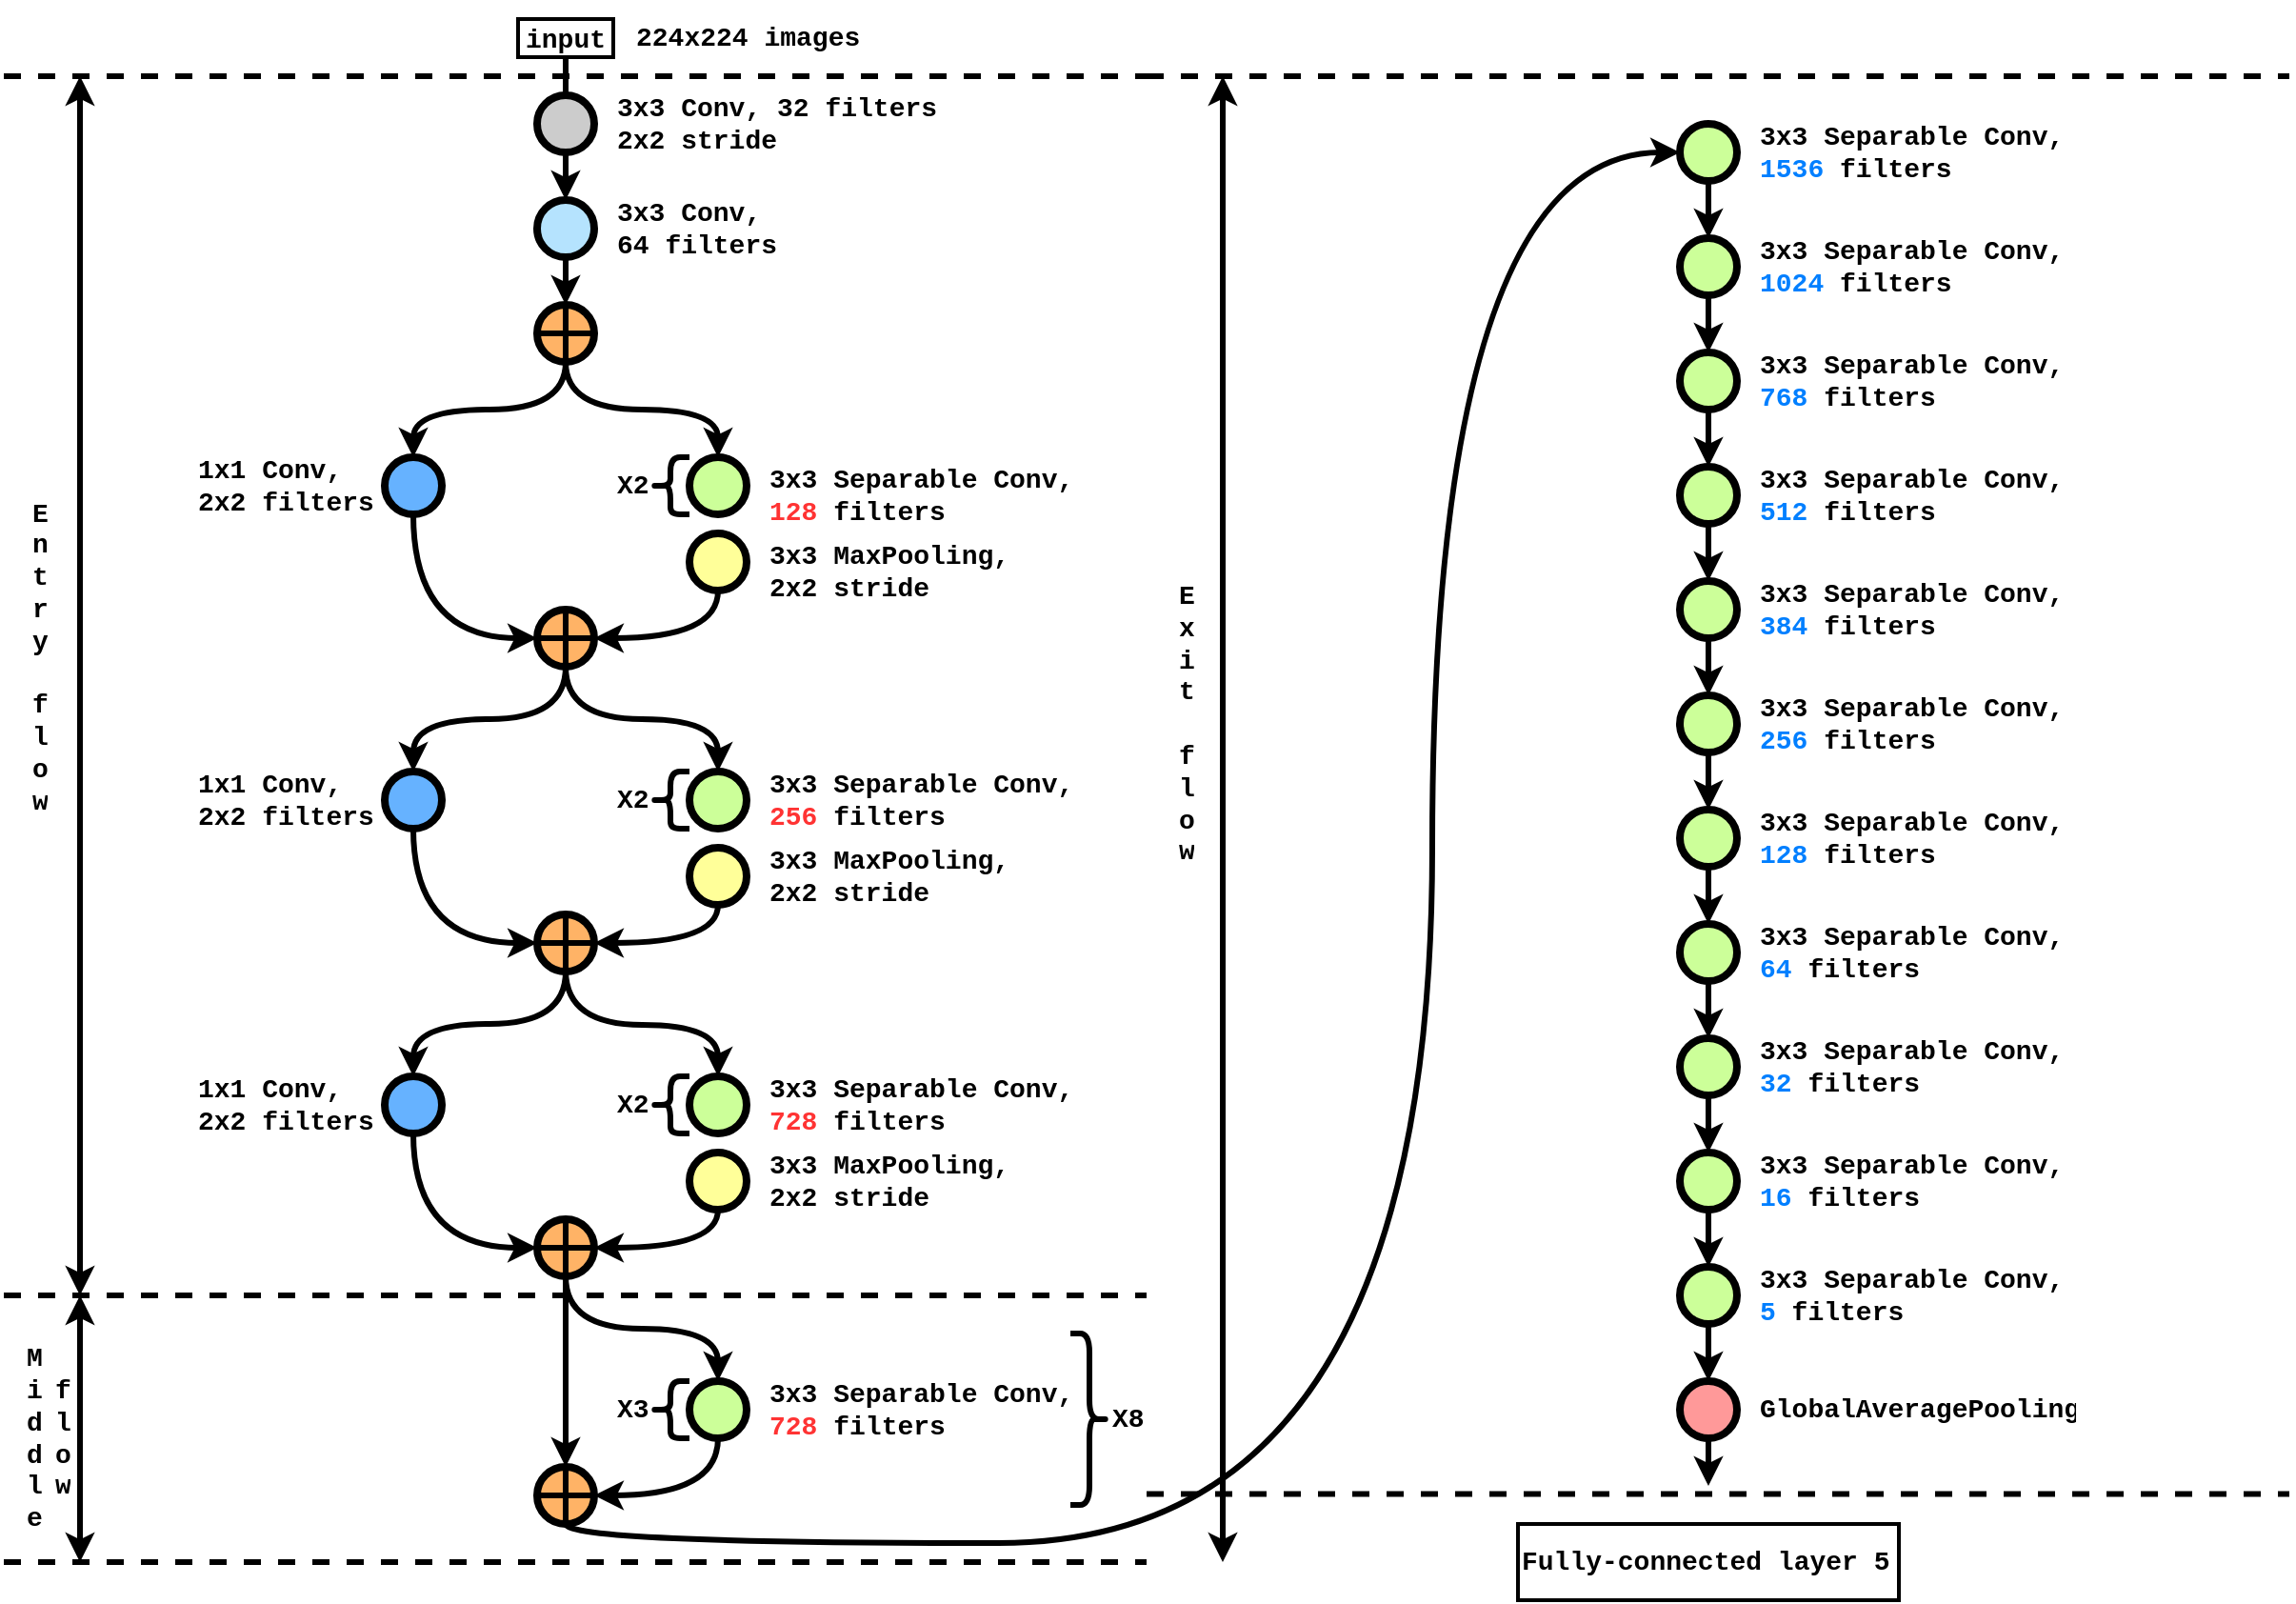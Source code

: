 <mxfile version="18.0.6" type="device"><diagram id="yPxyJZ8AM_hMuL3Unpa9" name="simple gitflow"><mxGraphModel dx="2891" dy="1764" grid="1" gridSize="10" guides="1" tooltips="1" connect="1" arrows="1" fold="1" page="1" pageScale="1" pageWidth="1100" pageHeight="850" math="0" shadow="0"><root><mxCell id="0"/><mxCell id="1" parent="0"/><mxCell id="9hBKPDzoitwpIBdzFDQ7-25" value="" style="verticalLabelPosition=bottom;verticalAlign=top;html=1;strokeWidth=4;shape=mxgraph.flowchart.on-page_reference;fillColor=#CCCCCC;" parent="1" vertex="1"><mxGeometry x="240" y="210" width="30" height="30" as="geometry"/></mxCell><mxCell id="9hBKPDzoitwpIBdzFDQ7-28" value="input" style="text;html=1;strokeColor=default;fillColor=none;align=center;verticalAlign=middle;whiteSpace=wrap;overflow=hidden;fontSize=14;fontStyle=1;fontFamily=Courier New;strokeWidth=2;" parent="1" vertex="1"><mxGeometry x="230" y="170" width="50" height="20" as="geometry"/></mxCell><mxCell id="9hBKPDzoitwpIBdzFDQ7-32" value="" style="verticalLabelPosition=bottom;verticalAlign=top;html=1;strokeWidth=4;shape=mxgraph.flowchart.on-page_reference;plain-purple;gradientColor=none;strokeColor=#000000;fillColor=#66B2FF;" parent="1" vertex="1"><mxGeometry x="160" y="400" width="30" height="30" as="geometry"/></mxCell><mxCell id="9hBKPDzoitwpIBdzFDQ7-35" value="3x3 Conv, 32 filters&lt;br&gt;2x2 stride" style="text;html=1;strokeColor=none;fillColor=none;align=left;verticalAlign=middle;whiteSpace=wrap;overflow=hidden;fontSize=14;fontStyle=1;fontFamily=Courier New;" parent="1" vertex="1"><mxGeometry x="280" y="205" width="180" height="40" as="geometry"/></mxCell><mxCell id="xfxD3K7yj9YP50U6FHxg-3" value="" style="edgeStyle=orthogonalEdgeStyle;curved=1;rounded=0;orthogonalLoop=1;jettySize=auto;html=1;endArrow=none;endFill=0;strokeWidth=3;fontFamily=Courier New;fontSize=16;exitX=0.5;exitY=1;exitDx=0;exitDy=0;entryX=0.5;entryY=0;entryDx=0;entryDy=0;entryPerimeter=0;" parent="1" source="9hBKPDzoitwpIBdzFDQ7-28" target="9hBKPDzoitwpIBdzFDQ7-25" edge="1"><mxGeometry relative="1" as="geometry"><mxPoint x="604.5" y="190" as="sourcePoint"/><mxPoint x="690" y="190" as="targetPoint"/></mxGeometry></mxCell><mxCell id="xfxD3K7yj9YP50U6FHxg-4" value="" style="verticalLabelPosition=bottom;verticalAlign=top;html=1;strokeWidth=4;shape=mxgraph.flowchart.on-page_reference;plain-blue;gradientColor=none;fillColor=#B5E3Fe;strokeColor=#000000;" parent="1" vertex="1"><mxGeometry x="240" y="265" width="30" height="30" as="geometry"/></mxCell><mxCell id="xfxD3K7yj9YP50U6FHxg-5" style="edgeStyle=orthogonalEdgeStyle;curved=1;rounded=0;html=1;exitX=0.5;exitY=0;exitPerimeter=0;endArrow=none;endFill=0;jettySize=auto;orthogonalLoop=1;strokeWidth=3;fontSize=15;startArrow=classic;startFill=1;exitDx=0;exitDy=0;entryX=0.5;entryY=1;entryDx=0;entryDy=0;entryPerimeter=0;" parent="1" source="xfxD3K7yj9YP50U6FHxg-4" target="9hBKPDzoitwpIBdzFDQ7-25" edge="1"><mxGeometry relative="1" as="geometry"><mxPoint x="502.5" y="270" as="sourcePoint"/><mxPoint x="387.5" y="270" as="targetPoint"/></mxGeometry></mxCell><mxCell id="xfxD3K7yj9YP50U6FHxg-7" style="edgeStyle=orthogonalEdgeStyle;curved=1;rounded=0;html=1;endArrow=none;endFill=0;jettySize=auto;orthogonalLoop=1;strokeWidth=3;fontSize=15;startArrow=classic;startFill=1;exitX=0.5;exitY=0;exitDx=0;exitDy=0;exitPerimeter=0;entryX=0.5;entryY=1;entryDx=0;entryDy=0;entryPerimeter=0;" parent="1" source="9hBKPDzoitwpIBdzFDQ7-32" target="xfxD3K7yj9YP50U6FHxg-8" edge="1"><mxGeometry relative="1" as="geometry"><mxPoint x="260" y="370" as="sourcePoint"/><mxPoint x="240" y="400" as="targetPoint"/></mxGeometry></mxCell><mxCell id="xfxD3K7yj9YP50U6FHxg-8" value="" style="verticalLabelPosition=bottom;verticalAlign=top;html=1;strokeWidth=4;shape=mxgraph.flowchart.on-page_reference;fillColor=#FFB366;gradientColor=none;" parent="1" vertex="1"><mxGeometry x="240" y="320" width="30" height="30" as="geometry"/></mxCell><mxCell id="xfxD3K7yj9YP50U6FHxg-9" value="" style="endArrow=none;html=1;rounded=0;strokeWidth=3;exitX=0;exitY=0.5;exitDx=0;exitDy=0;exitPerimeter=0;entryX=1;entryY=0.5;entryDx=0;entryDy=0;entryPerimeter=0;" parent="1" source="xfxD3K7yj9YP50U6FHxg-8" target="xfxD3K7yj9YP50U6FHxg-8" edge="1"><mxGeometry width="50" height="50" relative="1" as="geometry"><mxPoint x="340" y="360" as="sourcePoint"/><mxPoint x="390" y="310" as="targetPoint"/></mxGeometry></mxCell><mxCell id="xfxD3K7yj9YP50U6FHxg-10" value="" style="endArrow=none;html=1;rounded=0;strokeWidth=3;exitX=0.5;exitY=1;exitDx=0;exitDy=0;exitPerimeter=0;entryX=0.5;entryY=0;entryDx=0;entryDy=0;entryPerimeter=0;" parent="1" source="xfxD3K7yj9YP50U6FHxg-8" target="xfxD3K7yj9YP50U6FHxg-8" edge="1"><mxGeometry width="50" height="50" relative="1" as="geometry"><mxPoint x="250" y="345" as="sourcePoint"/><mxPoint x="280" y="345" as="targetPoint"/></mxGeometry></mxCell><mxCell id="xfxD3K7yj9YP50U6FHxg-11" style="edgeStyle=orthogonalEdgeStyle;curved=1;rounded=0;html=1;exitX=0.5;exitY=0;exitPerimeter=0;endArrow=none;endFill=0;jettySize=auto;orthogonalLoop=1;strokeWidth=3;fontSize=15;startArrow=classic;startFill=1;exitDx=0;exitDy=0;entryX=0.5;entryY=1;entryDx=0;entryDy=0;entryPerimeter=0;" parent="1" source="xfxD3K7yj9YP50U6FHxg-8" target="xfxD3K7yj9YP50U6FHxg-4" edge="1"><mxGeometry relative="1" as="geometry"><mxPoint x="265" y="275" as="sourcePoint"/><mxPoint x="255" y="295" as="targetPoint"/></mxGeometry></mxCell><mxCell id="xfxD3K7yj9YP50U6FHxg-12" value="3x3 Conv, &lt;br&gt;64 filters" style="text;html=1;strokeColor=none;fillColor=none;align=left;verticalAlign=middle;whiteSpace=wrap;overflow=hidden;fontSize=14;fontStyle=1;fontFamily=Courier New;" parent="1" vertex="1"><mxGeometry x="280" y="260" width="90" height="40" as="geometry"/></mxCell><mxCell id="xfxD3K7yj9YP50U6FHxg-13" value="1x1 Conv, &lt;br&gt;2x2 filters" style="text;html=1;strokeColor=none;fillColor=none;align=left;verticalAlign=middle;whiteSpace=wrap;overflow=hidden;fontSize=14;fontStyle=1;fontFamily=Courier New;" parent="1" vertex="1"><mxGeometry x="60" y="395" width="100" height="40" as="geometry"/></mxCell><mxCell id="xfxD3K7yj9YP50U6FHxg-14" value="" style="verticalLabelPosition=bottom;verticalAlign=top;html=1;strokeWidth=4;shape=mxgraph.flowchart.on-page_reference;plain-purple;gradientColor=none;strokeColor=#000000;fillColor=#CCFF99;" parent="1" vertex="1"><mxGeometry x="320" y="400" width="30" height="30" as="geometry"/></mxCell><mxCell id="xfxD3K7yj9YP50U6FHxg-15" style="edgeStyle=orthogonalEdgeStyle;curved=1;rounded=0;html=1;endArrow=none;endFill=0;jettySize=auto;orthogonalLoop=1;strokeWidth=3;fontSize=15;startArrow=classic;startFill=1;exitX=0.5;exitY=0;exitDx=0;exitDy=0;exitPerimeter=0;entryX=0.5;entryY=1;entryDx=0;entryDy=0;entryPerimeter=0;" parent="1" source="xfxD3K7yj9YP50U6FHxg-14" target="xfxD3K7yj9YP50U6FHxg-8" edge="1"><mxGeometry relative="1" as="geometry"><mxPoint x="185" y="410" as="sourcePoint"/><mxPoint x="265" y="360" as="targetPoint"/></mxGeometry></mxCell><mxCell id="xfxD3K7yj9YP50U6FHxg-16" value="" style="verticalLabelPosition=bottom;verticalAlign=top;html=1;strokeWidth=4;shape=mxgraph.flowchart.on-page_reference;plain-purple;gradientColor=none;strokeColor=#000000;fillColor=#FFFF99;" parent="1" vertex="1"><mxGeometry x="320" y="440" width="30" height="30" as="geometry"/></mxCell><mxCell id="xfxD3K7yj9YP50U6FHxg-20" value="3x3 Separable Conv, &lt;br&gt;&lt;font color=&quot;#ff3333&quot;&gt;128&lt;/font&gt; filters" style="text;html=1;strokeColor=none;fillColor=none;align=left;verticalAlign=middle;whiteSpace=wrap;overflow=hidden;fontSize=14;fontStyle=1;fontFamily=Courier New;" parent="1" vertex="1"><mxGeometry x="360" y="400" width="167.5" height="40" as="geometry"/></mxCell><mxCell id="xfxD3K7yj9YP50U6FHxg-21" value="" style="shape=curlyBracket;whiteSpace=wrap;html=1;rounded=1;strokeColor=default;strokeWidth=3;fillColor=#FFB366;gradientColor=none;" parent="1" vertex="1"><mxGeometry x="300" y="400" width="20" height="30" as="geometry"/></mxCell><mxCell id="xfxD3K7yj9YP50U6FHxg-22" value="X2" style="text;html=1;strokeColor=none;fillColor=none;align=left;verticalAlign=middle;whiteSpace=wrap;overflow=hidden;fontSize=14;fontStyle=1;fontFamily=Courier New;" parent="1" vertex="1"><mxGeometry x="280" y="395" width="20" height="40" as="geometry"/></mxCell><mxCell id="xfxD3K7yj9YP50U6FHxg-23" value="3x3 MaxPooling, &lt;br&gt;2x2 stride" style="text;html=1;strokeColor=none;fillColor=none;align=left;verticalAlign=middle;whiteSpace=wrap;overflow=hidden;fontSize=14;fontStyle=1;fontFamily=Courier New;" parent="1" vertex="1"><mxGeometry x="360" y="440" width="130" height="40" as="geometry"/></mxCell><mxCell id="xfxD3K7yj9YP50U6FHxg-24" value="" style="verticalLabelPosition=bottom;verticalAlign=top;html=1;strokeWidth=4;shape=mxgraph.flowchart.on-page_reference;fillColor=#FFB366;gradientColor=none;" parent="1" vertex="1"><mxGeometry x="240" y="480" width="30" height="30" as="geometry"/></mxCell><mxCell id="xfxD3K7yj9YP50U6FHxg-25" style="edgeStyle=orthogonalEdgeStyle;curved=1;rounded=0;html=1;endArrow=none;endFill=0;jettySize=auto;orthogonalLoop=1;strokeWidth=3;fontSize=15;startArrow=classic;startFill=1;exitX=1;exitY=0.5;exitDx=0;exitDy=0;exitPerimeter=0;entryX=0.5;entryY=1;entryDx=0;entryDy=0;entryPerimeter=0;" parent="1" source="xfxD3K7yj9YP50U6FHxg-24" target="xfxD3K7yj9YP50U6FHxg-16" edge="1"><mxGeometry relative="1" as="geometry"><mxPoint x="345" y="410" as="sourcePoint"/><mxPoint x="265" y="360" as="targetPoint"/></mxGeometry></mxCell><mxCell id="xfxD3K7yj9YP50U6FHxg-26" style="edgeStyle=orthogonalEdgeStyle;curved=1;rounded=0;html=1;endArrow=none;endFill=0;jettySize=auto;orthogonalLoop=1;strokeWidth=3;fontSize=15;startArrow=classic;startFill=1;exitX=0;exitY=0.5;exitDx=0;exitDy=0;exitPerimeter=0;entryX=0.5;entryY=1;entryDx=0;entryDy=0;entryPerimeter=0;" parent="1" source="xfxD3K7yj9YP50U6FHxg-24" target="9hBKPDzoitwpIBdzFDQ7-32" edge="1"><mxGeometry relative="1" as="geometry"><mxPoint x="280" y="535" as="sourcePoint"/><mxPoint x="345" y="480" as="targetPoint"/></mxGeometry></mxCell><mxCell id="xfxD3K7yj9YP50U6FHxg-27" value="" style="endArrow=none;html=1;rounded=0;strokeWidth=3;exitX=0.5;exitY=1;exitDx=0;exitDy=0;exitPerimeter=0;entryX=0.5;entryY=0;entryDx=0;entryDy=0;entryPerimeter=0;" parent="1" source="xfxD3K7yj9YP50U6FHxg-24" target="xfxD3K7yj9YP50U6FHxg-24" edge="1"><mxGeometry width="50" height="50" relative="1" as="geometry"><mxPoint x="265" y="330" as="sourcePoint"/><mxPoint x="265" y="300" as="targetPoint"/></mxGeometry></mxCell><mxCell id="xfxD3K7yj9YP50U6FHxg-28" value="" style="endArrow=none;html=1;rounded=0;strokeWidth=3;exitX=1;exitY=0.5;exitDx=0;exitDy=0;exitPerimeter=0;entryX=0;entryY=0.5;entryDx=0;entryDy=0;entryPerimeter=0;" parent="1" source="xfxD3K7yj9YP50U6FHxg-24" target="xfxD3K7yj9YP50U6FHxg-24" edge="1"><mxGeometry width="50" height="50" relative="1" as="geometry"><mxPoint x="265" y="520" as="sourcePoint"/><mxPoint x="265" y="490" as="targetPoint"/></mxGeometry></mxCell><mxCell id="xfxD3K7yj9YP50U6FHxg-29" value="" style="verticalLabelPosition=bottom;verticalAlign=top;html=1;strokeWidth=4;shape=mxgraph.flowchart.on-page_reference;plain-purple;gradientColor=none;strokeColor=#000000;fillColor=#CCFF99;" parent="1" vertex="1"><mxGeometry x="320" y="565" width="30" height="30" as="geometry"/></mxCell><mxCell id="xfxD3K7yj9YP50U6FHxg-30" value="" style="verticalLabelPosition=bottom;verticalAlign=top;html=1;strokeWidth=4;shape=mxgraph.flowchart.on-page_reference;plain-purple;gradientColor=none;strokeColor=#000000;fillColor=#FFFF99;" parent="1" vertex="1"><mxGeometry x="320" y="605" width="30" height="30" as="geometry"/></mxCell><mxCell id="xfxD3K7yj9YP50U6FHxg-31" value="3x3 Separable Conv, &lt;br&gt;&lt;font color=&quot;#ff3333&quot;&gt;256&lt;/font&gt; filters" style="text;html=1;strokeColor=none;fillColor=none;align=left;verticalAlign=middle;whiteSpace=wrap;overflow=hidden;fontSize=14;fontStyle=1;fontFamily=Courier New;" parent="1" vertex="1"><mxGeometry x="360" y="560" width="167.5" height="40" as="geometry"/></mxCell><mxCell id="xfxD3K7yj9YP50U6FHxg-32" value="" style="shape=curlyBracket;whiteSpace=wrap;html=1;rounded=1;strokeColor=default;strokeWidth=3;fillColor=#FFB366;gradientColor=none;" parent="1" vertex="1"><mxGeometry x="300" y="565" width="20" height="30" as="geometry"/></mxCell><mxCell id="xfxD3K7yj9YP50U6FHxg-33" value="X2" style="text;html=1;strokeColor=none;fillColor=none;align=left;verticalAlign=middle;whiteSpace=wrap;overflow=hidden;fontSize=14;fontStyle=1;fontFamily=Courier New;" parent="1" vertex="1"><mxGeometry x="280" y="560" width="20" height="40" as="geometry"/></mxCell><mxCell id="xfxD3K7yj9YP50U6FHxg-34" value="3x3 MaxPooling, &lt;br&gt;2x2 stride" style="text;html=1;strokeColor=none;fillColor=none;align=left;verticalAlign=middle;whiteSpace=wrap;overflow=hidden;fontSize=14;fontStyle=1;fontFamily=Courier New;" parent="1" vertex="1"><mxGeometry x="360" y="600" width="130" height="40" as="geometry"/></mxCell><mxCell id="xfxD3K7yj9YP50U6FHxg-35" style="edgeStyle=orthogonalEdgeStyle;curved=1;rounded=0;html=1;endArrow=none;endFill=0;jettySize=auto;orthogonalLoop=1;strokeWidth=3;fontSize=15;startArrow=classic;startFill=1;exitX=0.5;exitY=0;exitDx=0;exitDy=0;exitPerimeter=0;entryX=0.5;entryY=1;entryDx=0;entryDy=0;entryPerimeter=0;" parent="1" source="xfxD3K7yj9YP50U6FHxg-29" target="xfxD3K7yj9YP50U6FHxg-24" edge="1"><mxGeometry relative="1" as="geometry"><mxPoint x="345" y="380" as="sourcePoint"/><mxPoint x="265" y="330" as="targetPoint"/></mxGeometry></mxCell><mxCell id="xfxD3K7yj9YP50U6FHxg-36" value="" style="verticalLabelPosition=bottom;verticalAlign=top;html=1;strokeWidth=4;shape=mxgraph.flowchart.on-page_reference;plain-purple;gradientColor=none;strokeColor=#000000;fillColor=#66B2FF;" parent="1" vertex="1"><mxGeometry x="160" y="565" width="30" height="30" as="geometry"/></mxCell><mxCell id="xfxD3K7yj9YP50U6FHxg-37" value="1x1 Conv, &lt;br&gt;2x2 filters" style="text;html=1;strokeColor=none;fillColor=none;align=left;verticalAlign=middle;whiteSpace=wrap;overflow=hidden;fontSize=14;fontStyle=1;fontFamily=Courier New;" parent="1" vertex="1"><mxGeometry x="60" y="560" width="100" height="40" as="geometry"/></mxCell><mxCell id="xfxD3K7yj9YP50U6FHxg-38" style="edgeStyle=orthogonalEdgeStyle;curved=1;rounded=0;html=1;endArrow=none;endFill=0;jettySize=auto;orthogonalLoop=1;strokeWidth=3;fontSize=15;startArrow=classic;startFill=1;exitX=0.5;exitY=0;exitDx=0;exitDy=0;exitPerimeter=0;entryX=0.5;entryY=1;entryDx=0;entryDy=0;entryPerimeter=0;" parent="1" source="xfxD3K7yj9YP50U6FHxg-36" target="xfxD3K7yj9YP50U6FHxg-24" edge="1"><mxGeometry relative="1" as="geometry"><mxPoint x="345" y="575" as="sourcePoint"/><mxPoint x="265" y="520" as="targetPoint"/></mxGeometry></mxCell><mxCell id="xfxD3K7yj9YP50U6FHxg-39" value="" style="verticalLabelPosition=bottom;verticalAlign=top;html=1;strokeWidth=4;shape=mxgraph.flowchart.on-page_reference;fillColor=#FFB366;gradientColor=none;" parent="1" vertex="1"><mxGeometry x="240" y="640" width="30" height="30" as="geometry"/></mxCell><mxCell id="xfxD3K7yj9YP50U6FHxg-40" value="" style="endArrow=none;html=1;rounded=0;strokeWidth=3;exitX=0.5;exitY=1;exitDx=0;exitDy=0;exitPerimeter=0;entryX=0.5;entryY=0;entryDx=0;entryDy=0;entryPerimeter=0;" parent="1" source="xfxD3K7yj9YP50U6FHxg-39" target="xfxD3K7yj9YP50U6FHxg-39" edge="1"><mxGeometry width="50" height="50" relative="1" as="geometry"><mxPoint x="265" y="490" as="sourcePoint"/><mxPoint x="265" y="460" as="targetPoint"/></mxGeometry></mxCell><mxCell id="xfxD3K7yj9YP50U6FHxg-41" value="" style="endArrow=none;html=1;rounded=0;strokeWidth=3;exitX=1;exitY=0.5;exitDx=0;exitDy=0;exitPerimeter=0;entryX=0;entryY=0.5;entryDx=0;entryDy=0;entryPerimeter=0;" parent="1" source="xfxD3K7yj9YP50U6FHxg-39" target="xfxD3K7yj9YP50U6FHxg-39" edge="1"><mxGeometry width="50" height="50" relative="1" as="geometry"><mxPoint x="265" y="680" as="sourcePoint"/><mxPoint x="265" y="650" as="targetPoint"/></mxGeometry></mxCell><mxCell id="xfxD3K7yj9YP50U6FHxg-42" style="edgeStyle=orthogonalEdgeStyle;curved=1;rounded=0;html=1;endArrow=none;endFill=0;jettySize=auto;orthogonalLoop=1;strokeWidth=3;fontSize=15;startArrow=classic;startFill=1;exitX=1;exitY=0.5;exitDx=0;exitDy=0;exitPerimeter=0;entryX=0.5;entryY=1;entryDx=0;entryDy=0;entryPerimeter=0;" parent="1" source="xfxD3K7yj9YP50U6FHxg-39" target="xfxD3K7yj9YP50U6FHxg-30" edge="1"><mxGeometry relative="1" as="geometry"><mxPoint x="345" y="575" as="sourcePoint"/><mxPoint x="265" y="520" as="targetPoint"/></mxGeometry></mxCell><mxCell id="xfxD3K7yj9YP50U6FHxg-43" style="edgeStyle=orthogonalEdgeStyle;curved=1;rounded=0;html=1;endArrow=none;endFill=0;jettySize=auto;orthogonalLoop=1;strokeWidth=3;fontSize=15;startArrow=classic;startFill=1;exitX=0;exitY=0.5;exitDx=0;exitDy=0;exitPerimeter=0;entryX=0.5;entryY=1;entryDx=0;entryDy=0;entryPerimeter=0;" parent="1" source="xfxD3K7yj9YP50U6FHxg-39" target="xfxD3K7yj9YP50U6FHxg-36" edge="1"><mxGeometry relative="1" as="geometry"><mxPoint x="280" y="715" as="sourcePoint"/><mxPoint x="345" y="645" as="targetPoint"/></mxGeometry></mxCell><mxCell id="xfxD3K7yj9YP50U6FHxg-44" value="" style="verticalLabelPosition=bottom;verticalAlign=top;html=1;strokeWidth=4;shape=mxgraph.flowchart.on-page_reference;plain-purple;gradientColor=none;strokeColor=#000000;fillColor=#CCFF99;" parent="1" vertex="1"><mxGeometry x="320" y="725" width="30" height="30" as="geometry"/></mxCell><mxCell id="xfxD3K7yj9YP50U6FHxg-45" value="" style="verticalLabelPosition=bottom;verticalAlign=top;html=1;strokeWidth=4;shape=mxgraph.flowchart.on-page_reference;plain-purple;gradientColor=none;strokeColor=#000000;fillColor=#FFFF99;" parent="1" vertex="1"><mxGeometry x="320" y="765" width="30" height="30" as="geometry"/></mxCell><mxCell id="xfxD3K7yj9YP50U6FHxg-46" value="3x3 Separable Conv, &lt;br&gt;&lt;font color=&quot;#ff3333&quot;&gt;728&lt;/font&gt; filters" style="text;html=1;strokeColor=none;fillColor=none;align=left;verticalAlign=middle;whiteSpace=wrap;overflow=hidden;fontSize=14;fontStyle=1;fontFamily=Courier New;" parent="1" vertex="1"><mxGeometry x="360" y="720" width="167.5" height="40" as="geometry"/></mxCell><mxCell id="xfxD3K7yj9YP50U6FHxg-47" value="" style="shape=curlyBracket;whiteSpace=wrap;html=1;rounded=1;strokeColor=default;strokeWidth=3;fillColor=#FFB366;gradientColor=none;" parent="1" vertex="1"><mxGeometry x="300" y="725" width="20" height="30" as="geometry"/></mxCell><mxCell id="xfxD3K7yj9YP50U6FHxg-48" value="X2" style="text;html=1;strokeColor=none;fillColor=none;align=left;verticalAlign=middle;whiteSpace=wrap;overflow=hidden;fontSize=14;fontStyle=1;fontFamily=Courier New;" parent="1" vertex="1"><mxGeometry x="280" y="720" width="20" height="40" as="geometry"/></mxCell><mxCell id="xfxD3K7yj9YP50U6FHxg-49" value="3x3 MaxPooling, &lt;br&gt;2x2 stride" style="text;html=1;strokeColor=none;fillColor=none;align=left;verticalAlign=middle;whiteSpace=wrap;overflow=hidden;fontSize=14;fontStyle=1;fontFamily=Courier New;" parent="1" vertex="1"><mxGeometry x="360" y="760" width="130" height="40" as="geometry"/></mxCell><mxCell id="xfxD3K7yj9YP50U6FHxg-50" style="edgeStyle=orthogonalEdgeStyle;curved=1;rounded=0;html=1;endArrow=none;endFill=0;jettySize=auto;orthogonalLoop=1;strokeWidth=3;fontSize=15;startArrow=classic;startFill=1;exitX=0.5;exitY=0;exitDx=0;exitDy=0;exitPerimeter=0;" parent="1" source="xfxD3K7yj9YP50U6FHxg-44" edge="1"><mxGeometry relative="1" as="geometry"><mxPoint x="345" y="540" as="sourcePoint"/><mxPoint x="255" y="670" as="targetPoint"/></mxGeometry></mxCell><mxCell id="xfxD3K7yj9YP50U6FHxg-51" value="" style="verticalLabelPosition=bottom;verticalAlign=top;html=1;strokeWidth=4;shape=mxgraph.flowchart.on-page_reference;plain-purple;gradientColor=none;strokeColor=#000000;fillColor=#66B2FF;" parent="1" vertex="1"><mxGeometry x="160" y="725" width="30" height="30" as="geometry"/></mxCell><mxCell id="xfxD3K7yj9YP50U6FHxg-52" value="1x1 Conv, &lt;br&gt;2x2 filters" style="text;html=1;strokeColor=none;fillColor=none;align=left;verticalAlign=middle;whiteSpace=wrap;overflow=hidden;fontSize=14;fontStyle=1;fontFamily=Courier New;" parent="1" vertex="1"><mxGeometry x="60" y="720" width="100" height="40" as="geometry"/></mxCell><mxCell id="xfxD3K7yj9YP50U6FHxg-53" style="edgeStyle=orthogonalEdgeStyle;curved=1;rounded=0;html=1;endArrow=none;endFill=0;jettySize=auto;orthogonalLoop=1;strokeWidth=3;fontSize=15;startArrow=classic;startFill=1;exitX=0.5;exitY=0;exitDx=0;exitDy=0;exitPerimeter=0;entryX=0.5;entryY=1;entryDx=0;entryDy=0;entryPerimeter=0;" parent="1" source="xfxD3K7yj9YP50U6FHxg-51" target="xfxD3K7yj9YP50U6FHxg-39" edge="1"><mxGeometry relative="1" as="geometry"><mxPoint x="345" y="735" as="sourcePoint"/><mxPoint x="255" y="670" as="targetPoint"/></mxGeometry></mxCell><mxCell id="xfxD3K7yj9YP50U6FHxg-54" value="" style="verticalLabelPosition=bottom;verticalAlign=top;html=1;strokeWidth=4;shape=mxgraph.flowchart.on-page_reference;fillColor=#FFB366;gradientColor=none;" parent="1" vertex="1"><mxGeometry x="240" y="800" width="30" height="30" as="geometry"/></mxCell><mxCell id="xfxD3K7yj9YP50U6FHxg-55" value="" style="endArrow=none;html=1;rounded=0;strokeWidth=3;exitX=0.5;exitY=1;exitDx=0;exitDy=0;exitPerimeter=0;entryX=0.5;entryY=0;entryDx=0;entryDy=0;entryPerimeter=0;" parent="1" source="xfxD3K7yj9YP50U6FHxg-54" target="xfxD3K7yj9YP50U6FHxg-54" edge="1"><mxGeometry width="50" height="50" relative="1" as="geometry"><mxPoint x="265" y="650" as="sourcePoint"/><mxPoint x="265" y="620" as="targetPoint"/></mxGeometry></mxCell><mxCell id="xfxD3K7yj9YP50U6FHxg-56" value="" style="endArrow=none;html=1;rounded=0;strokeWidth=3;exitX=1;exitY=0.5;exitDx=0;exitDy=0;exitPerimeter=0;entryX=0;entryY=0.5;entryDx=0;entryDy=0;entryPerimeter=0;" parent="1" source="xfxD3K7yj9YP50U6FHxg-54" target="xfxD3K7yj9YP50U6FHxg-54" edge="1"><mxGeometry width="50" height="50" relative="1" as="geometry"><mxPoint x="265" y="840" as="sourcePoint"/><mxPoint x="265" y="810" as="targetPoint"/></mxGeometry></mxCell><mxCell id="xfxD3K7yj9YP50U6FHxg-57" style="edgeStyle=orthogonalEdgeStyle;curved=1;rounded=0;html=1;endArrow=none;endFill=0;jettySize=auto;orthogonalLoop=1;strokeWidth=3;fontSize=15;startArrow=classic;startFill=1;exitX=1;exitY=0.5;exitDx=0;exitDy=0;exitPerimeter=0;entryX=0.5;entryY=1;entryDx=0;entryDy=0;entryPerimeter=0;" parent="1" source="xfxD3K7yj9YP50U6FHxg-54" target="xfxD3K7yj9YP50U6FHxg-45" edge="1"><mxGeometry relative="1" as="geometry"><mxPoint x="345" y="735" as="sourcePoint"/><mxPoint x="265" y="680" as="targetPoint"/></mxGeometry></mxCell><mxCell id="xfxD3K7yj9YP50U6FHxg-58" style="edgeStyle=orthogonalEdgeStyle;curved=1;rounded=0;html=1;endArrow=none;endFill=0;jettySize=auto;orthogonalLoop=1;strokeWidth=3;fontSize=15;startArrow=classic;startFill=1;exitX=0;exitY=0.5;exitDx=0;exitDy=0;exitPerimeter=0;entryX=0.5;entryY=1;entryDx=0;entryDy=0;entryPerimeter=0;" parent="1" source="xfxD3K7yj9YP50U6FHxg-54" target="xfxD3K7yj9YP50U6FHxg-51" edge="1"><mxGeometry relative="1" as="geometry"><mxPoint x="280" y="875" as="sourcePoint"/><mxPoint x="345" y="805" as="targetPoint"/></mxGeometry></mxCell><mxCell id="xfxD3K7yj9YP50U6FHxg-59" value="" style="endArrow=none;dashed=1;html=1;rounded=0;fontColor=#FF3333;strokeWidth=3;" parent="1" edge="1"><mxGeometry width="50" height="50" relative="1" as="geometry"><mxPoint x="-40" y="200" as="sourcePoint"/><mxPoint x="560" y="200" as="targetPoint"/></mxGeometry></mxCell><mxCell id="xfxD3K7yj9YP50U6FHxg-60" value="" style="endArrow=classic;startArrow=classic;html=1;rounded=0;fontColor=#FF3333;strokeWidth=3;" parent="1" edge="1"><mxGeometry width="50" height="50" relative="1" as="geometry"><mxPoint y="840" as="sourcePoint"/><mxPoint y="200" as="targetPoint"/></mxGeometry></mxCell><mxCell id="xfxD3K7yj9YP50U6FHxg-61" value="" style="verticalLabelPosition=bottom;verticalAlign=top;html=1;strokeWidth=4;shape=mxgraph.flowchart.on-page_reference;plain-purple;gradientColor=none;strokeColor=#000000;fillColor=#CCFF99;" parent="1" vertex="1"><mxGeometry x="320" y="885" width="30" height="30" as="geometry"/></mxCell><mxCell id="xfxD3K7yj9YP50U6FHxg-62" style="edgeStyle=orthogonalEdgeStyle;curved=1;rounded=0;html=1;endArrow=none;endFill=0;jettySize=auto;orthogonalLoop=1;strokeWidth=3;fontSize=15;startArrow=classic;startFill=1;exitX=0.5;exitY=0;exitDx=0;exitDy=0;exitPerimeter=0;entryX=0.5;entryY=1;entryDx=0;entryDy=0;entryPerimeter=0;" parent="1" source="xfxD3K7yj9YP50U6FHxg-61" target="xfxD3K7yj9YP50U6FHxg-54" edge="1"><mxGeometry relative="1" as="geometry"><mxPoint x="280" y="825" as="sourcePoint"/><mxPoint x="345" y="805" as="targetPoint"/></mxGeometry></mxCell><mxCell id="xfxD3K7yj9YP50U6FHxg-63" value="" style="verticalLabelPosition=bottom;verticalAlign=top;html=1;strokeWidth=4;shape=mxgraph.flowchart.on-page_reference;fillColor=#FFB366;gradientColor=none;" parent="1" vertex="1"><mxGeometry x="240" y="930" width="30" height="30" as="geometry"/></mxCell><mxCell id="xfxD3K7yj9YP50U6FHxg-64" value="" style="endArrow=none;html=1;rounded=0;strokeWidth=3;exitX=0.5;exitY=1;exitDx=0;exitDy=0;exitPerimeter=0;entryX=0.5;entryY=0;entryDx=0;entryDy=0;entryPerimeter=0;" parent="1" source="xfxD3K7yj9YP50U6FHxg-63" target="xfxD3K7yj9YP50U6FHxg-63" edge="1"><mxGeometry width="50" height="50" relative="1" as="geometry"><mxPoint x="265" y="780" as="sourcePoint"/><mxPoint x="265" y="750" as="targetPoint"/></mxGeometry></mxCell><mxCell id="xfxD3K7yj9YP50U6FHxg-65" value="" style="endArrow=none;html=1;rounded=0;strokeWidth=3;exitX=1;exitY=0.5;exitDx=0;exitDy=0;exitPerimeter=0;entryX=0;entryY=0.5;entryDx=0;entryDy=0;entryPerimeter=0;" parent="1" source="xfxD3K7yj9YP50U6FHxg-63" target="xfxD3K7yj9YP50U6FHxg-63" edge="1"><mxGeometry width="50" height="50" relative="1" as="geometry"><mxPoint x="265" y="970" as="sourcePoint"/><mxPoint x="265" y="940" as="targetPoint"/></mxGeometry></mxCell><mxCell id="xfxD3K7yj9YP50U6FHxg-66" style="edgeStyle=orthogonalEdgeStyle;curved=1;rounded=0;html=1;endArrow=none;endFill=0;jettySize=auto;orthogonalLoop=1;strokeWidth=3;fontSize=15;startArrow=classic;startFill=1;exitX=1;exitY=0.5;exitDx=0;exitDy=0;exitPerimeter=0;entryX=0.5;entryY=1;entryDx=0;entryDy=0;entryPerimeter=0;" parent="1" source="xfxD3K7yj9YP50U6FHxg-63" target="xfxD3K7yj9YP50U6FHxg-61" edge="1"><mxGeometry relative="1" as="geometry"><mxPoint x="345" y="900" as="sourcePoint"/><mxPoint x="265" y="840" as="targetPoint"/></mxGeometry></mxCell><mxCell id="xfxD3K7yj9YP50U6FHxg-67" style="edgeStyle=orthogonalEdgeStyle;curved=1;rounded=0;html=1;exitX=0.5;exitY=0;exitPerimeter=0;endArrow=none;endFill=0;jettySize=auto;orthogonalLoop=1;strokeWidth=3;fontSize=15;startArrow=classic;startFill=1;exitDx=0;exitDy=0;entryX=0.5;entryY=1;entryDx=0;entryDy=0;entryPerimeter=0;" parent="1" source="xfxD3K7yj9YP50U6FHxg-63" target="xfxD3K7yj9YP50U6FHxg-54" edge="1"><mxGeometry relative="1" as="geometry"><mxPoint x="265" y="330" as="sourcePoint"/><mxPoint x="265" y="305" as="targetPoint"/></mxGeometry></mxCell><mxCell id="xfxD3K7yj9YP50U6FHxg-68" value="" style="endArrow=none;dashed=1;html=1;rounded=0;fontColor=#FF3333;strokeWidth=3;" parent="1" edge="1"><mxGeometry width="50" height="50" relative="1" as="geometry"><mxPoint x="-40" y="840" as="sourcePoint"/><mxPoint x="560" y="840" as="targetPoint"/></mxGeometry></mxCell><mxCell id="xfxD3K7yj9YP50U6FHxg-69" value="3x3 Separable Conv, &lt;br&gt;&lt;font color=&quot;#ff3333&quot;&gt;728&lt;/font&gt; filters" style="text;html=1;strokeColor=none;fillColor=none;align=left;verticalAlign=middle;whiteSpace=wrap;overflow=hidden;fontSize=14;fontStyle=1;fontFamily=Courier New;" parent="1" vertex="1"><mxGeometry x="360" y="880" width="167.5" height="40" as="geometry"/></mxCell><mxCell id="xfxD3K7yj9YP50U6FHxg-71" value="" style="shape=curlyBracket;whiteSpace=wrap;html=1;rounded=1;strokeColor=default;strokeWidth=3;fillColor=#FFB366;gradientColor=none;" parent="1" vertex="1"><mxGeometry x="300" y="885" width="20" height="30" as="geometry"/></mxCell><mxCell id="xfxD3K7yj9YP50U6FHxg-72" value="X3" style="text;html=1;strokeColor=none;fillColor=none;align=left;verticalAlign=middle;whiteSpace=wrap;overflow=hidden;fontSize=14;fontStyle=1;fontFamily=Courier New;" parent="1" vertex="1"><mxGeometry x="280" y="880" width="20" height="40" as="geometry"/></mxCell><mxCell id="xfxD3K7yj9YP50U6FHxg-73" value="" style="shape=curlyBracket;whiteSpace=wrap;html=1;rounded=1;flipH=1;fontColor=#FF3333;strokeColor=default;strokeWidth=3;fillColor=#FFB366;gradientColor=none;" parent="1" vertex="1"><mxGeometry x="520" y="860" width="20" height="90" as="geometry"/></mxCell><mxCell id="xfxD3K7yj9YP50U6FHxg-74" value="X8" style="text;html=1;strokeColor=none;fillColor=none;align=left;verticalAlign=middle;whiteSpace=wrap;overflow=hidden;fontSize=14;fontStyle=1;fontFamily=Courier New;" parent="1" vertex="1"><mxGeometry x="540" y="885" width="20" height="40" as="geometry"/></mxCell><mxCell id="xfxD3K7yj9YP50U6FHxg-75" value="" style="verticalLabelPosition=bottom;verticalAlign=top;html=1;strokeWidth=4;shape=mxgraph.flowchart.on-page_reference;plain-purple;gradientColor=none;strokeColor=#000000;fillColor=#CCFF99;" parent="1" vertex="1"><mxGeometry x="840" y="225" width="30" height="30" as="geometry"/></mxCell><mxCell id="xfxD3K7yj9YP50U6FHxg-76" style="edgeStyle=orthogonalEdgeStyle;curved=1;rounded=0;html=1;exitX=0;exitY=0.5;exitPerimeter=0;endArrow=none;endFill=0;jettySize=auto;orthogonalLoop=1;strokeWidth=3;fontSize=15;startArrow=classic;startFill=1;exitDx=0;exitDy=0;entryX=0.5;entryY=1;entryDx=0;entryDy=0;entryPerimeter=0;" parent="1" source="xfxD3K7yj9YP50U6FHxg-75" target="xfxD3K7yj9YP50U6FHxg-63" edge="1"><mxGeometry relative="1" as="geometry"><mxPoint x="265" y="940" as="sourcePoint"/><mxPoint x="265" y="840" as="targetPoint"/><Array as="points"><mxPoint x="710" y="240"/><mxPoint x="710" y="970"/><mxPoint x="255" y="970"/></Array></mxGeometry></mxCell><mxCell id="xfxD3K7yj9YP50U6FHxg-77" value="3x3 Separable Conv, &lt;br&gt;&lt;font color=&quot;#007fff&quot;&gt;1536&lt;/font&gt; filters" style="text;html=1;strokeColor=none;fillColor=none;align=left;verticalAlign=middle;whiteSpace=wrap;overflow=hidden;fontSize=14;fontStyle=1;fontFamily=Courier New;" parent="1" vertex="1"><mxGeometry x="880" y="220" width="167.5" height="40" as="geometry"/></mxCell><mxCell id="xfxD3K7yj9YP50U6FHxg-78" value="" style="endArrow=none;dashed=1;html=1;rounded=0;fontColor=#FF3333;strokeWidth=3;" parent="1" edge="1"><mxGeometry width="50" height="50" relative="1" as="geometry"><mxPoint x="560" y="200" as="sourcePoint"/><mxPoint x="1160" y="200" as="targetPoint"/></mxGeometry></mxCell><mxCell id="xfxD3K7yj9YP50U6FHxg-79" value="" style="endArrow=classic;startArrow=classic;html=1;rounded=0;fontColor=#FF3333;strokeWidth=3;" parent="1" edge="1"><mxGeometry width="50" height="50" relative="1" as="geometry"><mxPoint y="980" as="sourcePoint"/><mxPoint y="840" as="targetPoint"/></mxGeometry></mxCell><mxCell id="xfxD3K7yj9YP50U6FHxg-80" value="224x224 images" style="text;html=1;strokeColor=none;fillColor=none;align=left;verticalAlign=middle;whiteSpace=wrap;overflow=hidden;fontSize=14;fontStyle=1;fontFamily=Courier New;" parent="1" vertex="1"><mxGeometry x="290" y="160" width="180" height="40" as="geometry"/></mxCell><mxCell id="xfxD3K7yj9YP50U6FHxg-81" value="" style="verticalLabelPosition=bottom;verticalAlign=top;html=1;strokeWidth=4;shape=mxgraph.flowchart.on-page_reference;plain-purple;gradientColor=none;strokeColor=#000000;fillColor=#CCFF99;" parent="1" vertex="1"><mxGeometry x="840" y="285" width="30" height="30" as="geometry"/></mxCell><mxCell id="xfxD3K7yj9YP50U6FHxg-82" value="3x3 Separable Conv, &lt;br&gt;&lt;font color=&quot;#007fff&quot;&gt;1024&lt;/font&gt; filters" style="text;html=1;strokeColor=none;fillColor=none;align=left;verticalAlign=middle;whiteSpace=wrap;overflow=hidden;fontSize=14;fontStyle=1;fontFamily=Courier New;" parent="1" vertex="1"><mxGeometry x="880" y="280" width="167.5" height="40" as="geometry"/></mxCell><mxCell id="xfxD3K7yj9YP50U6FHxg-83" value="" style="verticalLabelPosition=bottom;verticalAlign=top;html=1;strokeWidth=4;shape=mxgraph.flowchart.on-page_reference;plain-purple;gradientColor=none;strokeColor=#000000;fillColor=#CCFF99;" parent="1" vertex="1"><mxGeometry x="840" y="345" width="30" height="30" as="geometry"/></mxCell><mxCell id="xfxD3K7yj9YP50U6FHxg-84" value="3x3 Separable Conv, &lt;br&gt;&lt;font color=&quot;#007fff&quot;&gt;768&lt;/font&gt; filters" style="text;html=1;strokeColor=none;fillColor=none;align=left;verticalAlign=middle;whiteSpace=wrap;overflow=hidden;fontSize=14;fontStyle=1;fontFamily=Courier New;" parent="1" vertex="1"><mxGeometry x="880" y="340" width="167.5" height="40" as="geometry"/></mxCell><mxCell id="xfxD3K7yj9YP50U6FHxg-85" value="" style="verticalLabelPosition=bottom;verticalAlign=top;html=1;strokeWidth=4;shape=mxgraph.flowchart.on-page_reference;plain-purple;gradientColor=none;strokeColor=#000000;fillColor=#CCFF99;" parent="1" vertex="1"><mxGeometry x="840" y="405" width="30" height="30" as="geometry"/></mxCell><mxCell id="xfxD3K7yj9YP50U6FHxg-86" value="3x3 Separable Conv, &lt;br&gt;&lt;font color=&quot;#007fff&quot;&gt;512&lt;/font&gt; filters" style="text;html=1;strokeColor=none;fillColor=none;align=left;verticalAlign=middle;whiteSpace=wrap;overflow=hidden;fontSize=14;fontStyle=1;fontFamily=Courier New;" parent="1" vertex="1"><mxGeometry x="880" y="400" width="167.5" height="40" as="geometry"/></mxCell><mxCell id="xfxD3K7yj9YP50U6FHxg-87" style="edgeStyle=orthogonalEdgeStyle;curved=1;rounded=0;html=1;exitX=0.5;exitY=0;exitPerimeter=0;endArrow=none;endFill=0;jettySize=auto;orthogonalLoop=1;strokeWidth=3;fontSize=15;startArrow=classic;startFill=1;exitDx=0;exitDy=0;entryX=0.5;entryY=1;entryDx=0;entryDy=0;entryPerimeter=0;" parent="1" source="xfxD3K7yj9YP50U6FHxg-81" target="xfxD3K7yj9YP50U6FHxg-75" edge="1"><mxGeometry relative="1" as="geometry"><mxPoint x="865" y="160" as="sourcePoint"/><mxPoint x="865" y="60" as="targetPoint"/></mxGeometry></mxCell><mxCell id="xfxD3K7yj9YP50U6FHxg-88" style="edgeStyle=orthogonalEdgeStyle;curved=1;rounded=0;html=1;exitX=0.5;exitY=0;exitPerimeter=0;endArrow=none;endFill=0;jettySize=auto;orthogonalLoop=1;strokeWidth=3;fontSize=15;startArrow=classic;startFill=1;exitDx=0;exitDy=0;entryX=0.5;entryY=1;entryDx=0;entryDy=0;entryPerimeter=0;" parent="1" source="xfxD3K7yj9YP50U6FHxg-83" target="xfxD3K7yj9YP50U6FHxg-81" edge="1"><mxGeometry relative="1" as="geometry"><mxPoint x="865" y="295" as="sourcePoint"/><mxPoint x="865" y="265" as="targetPoint"/></mxGeometry></mxCell><mxCell id="xfxD3K7yj9YP50U6FHxg-89" style="edgeStyle=orthogonalEdgeStyle;curved=1;rounded=0;html=1;exitX=0.5;exitY=0;exitPerimeter=0;endArrow=none;endFill=0;jettySize=auto;orthogonalLoop=1;strokeWidth=3;fontSize=15;startArrow=classic;startFill=1;exitDx=0;exitDy=0;entryX=0.5;entryY=1;entryDx=0;entryDy=0;entryPerimeter=0;" parent="1" source="xfxD3K7yj9YP50U6FHxg-85" target="xfxD3K7yj9YP50U6FHxg-83" edge="1"><mxGeometry relative="1" as="geometry"><mxPoint x="865" y="355" as="sourcePoint"/><mxPoint x="865" y="335" as="targetPoint"/></mxGeometry></mxCell><mxCell id="xfxD3K7yj9YP50U6FHxg-90" value="" style="verticalLabelPosition=bottom;verticalAlign=top;html=1;strokeWidth=4;shape=mxgraph.flowchart.on-page_reference;plain-purple;gradientColor=none;strokeColor=#000000;fillColor=#CCFF99;" parent="1" vertex="1"><mxGeometry x="840" y="465" width="30" height="30" as="geometry"/></mxCell><mxCell id="xfxD3K7yj9YP50U6FHxg-91" value="3x3 Separable Conv, &lt;br&gt;&lt;font color=&quot;#007fff&quot;&gt;384&lt;/font&gt; filters" style="text;html=1;strokeColor=none;fillColor=none;align=left;verticalAlign=middle;whiteSpace=wrap;overflow=hidden;fontSize=14;fontStyle=1;fontFamily=Courier New;" parent="1" vertex="1"><mxGeometry x="880" y="460" width="167.5" height="40" as="geometry"/></mxCell><mxCell id="xfxD3K7yj9YP50U6FHxg-92" style="edgeStyle=orthogonalEdgeStyle;curved=1;rounded=0;html=1;exitX=0.5;exitY=0;exitPerimeter=0;endArrow=none;endFill=0;jettySize=auto;orthogonalLoop=1;strokeWidth=3;fontSize=15;startArrow=classic;startFill=1;exitDx=0;exitDy=0;entryX=0.5;entryY=1;entryDx=0;entryDy=0;entryPerimeter=0;" parent="1" source="xfxD3K7yj9YP50U6FHxg-90" edge="1"><mxGeometry relative="1" as="geometry"><mxPoint x="865" y="415" as="sourcePoint"/><mxPoint x="855" y="435" as="targetPoint"/></mxGeometry></mxCell><mxCell id="xfxD3K7yj9YP50U6FHxg-93" value="" style="verticalLabelPosition=bottom;verticalAlign=top;html=1;strokeWidth=4;shape=mxgraph.flowchart.on-page_reference;plain-purple;gradientColor=none;strokeColor=#000000;fillColor=#CCFF99;" parent="1" vertex="1"><mxGeometry x="840" y="525" width="30" height="30" as="geometry"/></mxCell><mxCell id="xfxD3K7yj9YP50U6FHxg-94" value="3x3 Separable Conv, &lt;br&gt;&lt;font color=&quot;#007fff&quot;&gt;256&lt;/font&gt; filters" style="text;html=1;strokeColor=none;fillColor=none;align=left;verticalAlign=middle;whiteSpace=wrap;overflow=hidden;fontSize=14;fontStyle=1;fontFamily=Courier New;" parent="1" vertex="1"><mxGeometry x="880" y="520" width="167.5" height="40" as="geometry"/></mxCell><mxCell id="xfxD3K7yj9YP50U6FHxg-95" style="edgeStyle=orthogonalEdgeStyle;curved=1;rounded=0;html=1;exitX=0.5;exitY=0;exitPerimeter=0;endArrow=none;endFill=0;jettySize=auto;orthogonalLoop=1;strokeWidth=3;fontSize=15;startArrow=classic;startFill=1;exitDx=0;exitDy=0;entryX=0.5;entryY=1;entryDx=0;entryDy=0;entryPerimeter=0;" parent="1" source="xfxD3K7yj9YP50U6FHxg-93" edge="1"><mxGeometry relative="1" as="geometry"><mxPoint x="865" y="475" as="sourcePoint"/><mxPoint x="855" y="495" as="targetPoint"/></mxGeometry></mxCell><mxCell id="xfxD3K7yj9YP50U6FHxg-96" value="" style="verticalLabelPosition=bottom;verticalAlign=top;html=1;strokeWidth=4;shape=mxgraph.flowchart.on-page_reference;plain-purple;gradientColor=none;strokeColor=#000000;fillColor=#CCFF99;" parent="1" vertex="1"><mxGeometry x="840" y="585" width="30" height="30" as="geometry"/></mxCell><mxCell id="xfxD3K7yj9YP50U6FHxg-97" value="3x3 Separable Conv, &lt;br&gt;&lt;font color=&quot;#007fff&quot;&gt;128&lt;/font&gt; filters" style="text;html=1;strokeColor=none;fillColor=none;align=left;verticalAlign=middle;whiteSpace=wrap;overflow=hidden;fontSize=14;fontStyle=1;fontFamily=Courier New;" parent="1" vertex="1"><mxGeometry x="880" y="580" width="167.5" height="40" as="geometry"/></mxCell><mxCell id="xfxD3K7yj9YP50U6FHxg-98" style="edgeStyle=orthogonalEdgeStyle;curved=1;rounded=0;html=1;exitX=0.5;exitY=0;exitPerimeter=0;endArrow=none;endFill=0;jettySize=auto;orthogonalLoop=1;strokeWidth=3;fontSize=15;startArrow=classic;startFill=1;exitDx=0;exitDy=0;entryX=0.5;entryY=1;entryDx=0;entryDy=0;entryPerimeter=0;" parent="1" source="xfxD3K7yj9YP50U6FHxg-96" edge="1"><mxGeometry relative="1" as="geometry"><mxPoint x="865" y="535" as="sourcePoint"/><mxPoint x="855" y="555" as="targetPoint"/></mxGeometry></mxCell><mxCell id="xfxD3K7yj9YP50U6FHxg-99" value="" style="verticalLabelPosition=bottom;verticalAlign=top;html=1;strokeWidth=4;shape=mxgraph.flowchart.on-page_reference;plain-purple;gradientColor=none;strokeColor=#000000;fillColor=#CCFF99;" parent="1" vertex="1"><mxGeometry x="840" y="645" width="30" height="30" as="geometry"/></mxCell><mxCell id="xfxD3K7yj9YP50U6FHxg-100" value="3x3 Separable Conv, &lt;br&gt;&lt;font color=&quot;#007fff&quot;&gt;64&lt;/font&gt; filters" style="text;html=1;strokeColor=none;fillColor=none;align=left;verticalAlign=middle;whiteSpace=wrap;overflow=hidden;fontSize=14;fontStyle=1;fontFamily=Courier New;" parent="1" vertex="1"><mxGeometry x="880" y="640" width="167.5" height="40" as="geometry"/></mxCell><mxCell id="xfxD3K7yj9YP50U6FHxg-101" style="edgeStyle=orthogonalEdgeStyle;curved=1;rounded=0;html=1;exitX=0.5;exitY=0;exitPerimeter=0;endArrow=none;endFill=0;jettySize=auto;orthogonalLoop=1;strokeWidth=3;fontSize=15;startArrow=classic;startFill=1;exitDx=0;exitDy=0;entryX=0.5;entryY=1;entryDx=0;entryDy=0;entryPerimeter=0;" parent="1" source="xfxD3K7yj9YP50U6FHxg-99" edge="1"><mxGeometry relative="1" as="geometry"><mxPoint x="865" y="595" as="sourcePoint"/><mxPoint x="855" y="615" as="targetPoint"/></mxGeometry></mxCell><mxCell id="xfxD3K7yj9YP50U6FHxg-102" value="" style="verticalLabelPosition=bottom;verticalAlign=top;html=1;strokeWidth=4;shape=mxgraph.flowchart.on-page_reference;plain-purple;gradientColor=none;strokeColor=#000000;fillColor=#CCFF99;" parent="1" vertex="1"><mxGeometry x="840" y="705" width="30" height="30" as="geometry"/></mxCell><mxCell id="xfxD3K7yj9YP50U6FHxg-103" value="3x3 Separable Conv, &lt;br&gt;&lt;font color=&quot;#007fff&quot;&gt;32&lt;/font&gt; filters" style="text;html=1;strokeColor=none;fillColor=none;align=left;verticalAlign=middle;whiteSpace=wrap;overflow=hidden;fontSize=14;fontStyle=1;fontFamily=Courier New;" parent="1" vertex="1"><mxGeometry x="880" y="700" width="167.5" height="40" as="geometry"/></mxCell><mxCell id="xfxD3K7yj9YP50U6FHxg-104" style="edgeStyle=orthogonalEdgeStyle;curved=1;rounded=0;html=1;exitX=0.5;exitY=0;exitPerimeter=0;endArrow=none;endFill=0;jettySize=auto;orthogonalLoop=1;strokeWidth=3;fontSize=15;startArrow=classic;startFill=1;exitDx=0;exitDy=0;entryX=0.5;entryY=1;entryDx=0;entryDy=0;entryPerimeter=0;" parent="1" source="xfxD3K7yj9YP50U6FHxg-102" edge="1"><mxGeometry relative="1" as="geometry"><mxPoint x="865" y="655" as="sourcePoint"/><mxPoint x="855" y="675" as="targetPoint"/></mxGeometry></mxCell><mxCell id="xfxD3K7yj9YP50U6FHxg-105" value="" style="verticalLabelPosition=bottom;verticalAlign=top;html=1;strokeWidth=4;shape=mxgraph.flowchart.on-page_reference;plain-purple;gradientColor=none;strokeColor=#000000;fillColor=#CCFF99;" parent="1" vertex="1"><mxGeometry x="840" y="765" width="30" height="30" as="geometry"/></mxCell><mxCell id="xfxD3K7yj9YP50U6FHxg-106" value="3x3 Separable Conv, &lt;br&gt;&lt;font color=&quot;#007fff&quot;&gt;16&lt;/font&gt; filters" style="text;html=1;strokeColor=none;fillColor=none;align=left;verticalAlign=middle;whiteSpace=wrap;overflow=hidden;fontSize=14;fontStyle=1;fontFamily=Courier New;" parent="1" vertex="1"><mxGeometry x="880" y="760" width="167.5" height="40" as="geometry"/></mxCell><mxCell id="xfxD3K7yj9YP50U6FHxg-107" style="edgeStyle=orthogonalEdgeStyle;curved=1;rounded=0;html=1;exitX=0.5;exitY=0;exitPerimeter=0;endArrow=none;endFill=0;jettySize=auto;orthogonalLoop=1;strokeWidth=3;fontSize=15;startArrow=classic;startFill=1;exitDx=0;exitDy=0;entryX=0.5;entryY=1;entryDx=0;entryDy=0;entryPerimeter=0;" parent="1" source="xfxD3K7yj9YP50U6FHxg-105" edge="1"><mxGeometry relative="1" as="geometry"><mxPoint x="865" y="715" as="sourcePoint"/><mxPoint x="855" y="735" as="targetPoint"/></mxGeometry></mxCell><mxCell id="xfxD3K7yj9YP50U6FHxg-108" value="" style="verticalLabelPosition=bottom;verticalAlign=top;html=1;strokeWidth=4;shape=mxgraph.flowchart.on-page_reference;plain-purple;gradientColor=none;strokeColor=#000000;fillColor=#CCFF99;" parent="1" vertex="1"><mxGeometry x="840" y="825" width="30" height="30" as="geometry"/></mxCell><mxCell id="xfxD3K7yj9YP50U6FHxg-109" value="3x3 Separable Conv, &lt;br&gt;&lt;font color=&quot;#007fff&quot;&gt;5&lt;/font&gt; filters" style="text;html=1;strokeColor=none;fillColor=none;align=left;verticalAlign=middle;whiteSpace=wrap;overflow=hidden;fontSize=14;fontStyle=1;fontFamily=Courier New;" parent="1" vertex="1"><mxGeometry x="880" y="820" width="167.5" height="40" as="geometry"/></mxCell><mxCell id="xfxD3K7yj9YP50U6FHxg-110" style="edgeStyle=orthogonalEdgeStyle;curved=1;rounded=0;html=1;exitX=0.5;exitY=0;exitPerimeter=0;endArrow=none;endFill=0;jettySize=auto;orthogonalLoop=1;strokeWidth=3;fontSize=15;startArrow=classic;startFill=1;exitDx=0;exitDy=0;entryX=0.5;entryY=1;entryDx=0;entryDy=0;entryPerimeter=0;" parent="1" source="xfxD3K7yj9YP50U6FHxg-108" edge="1"><mxGeometry relative="1" as="geometry"><mxPoint x="865" y="775" as="sourcePoint"/><mxPoint x="855" y="795" as="targetPoint"/></mxGeometry></mxCell><mxCell id="xfxD3K7yj9YP50U6FHxg-113" value="" style="verticalLabelPosition=bottom;verticalAlign=top;html=1;strokeWidth=4;shape=mxgraph.flowchart.on-page_reference;plain-purple;gradientColor=none;strokeColor=#000000;fillColor=#FF9999;" parent="1" vertex="1"><mxGeometry x="840" y="885" width="30" height="30" as="geometry"/></mxCell><mxCell id="xfxD3K7yj9YP50U6FHxg-114" value="GlobalAveragePooling" style="text;html=1;strokeColor=none;fillColor=none;align=left;verticalAlign=middle;whiteSpace=wrap;overflow=hidden;fontSize=14;fontStyle=1;fontFamily=Courier New;" parent="1" vertex="1"><mxGeometry x="880" y="880" width="167.5" height="40" as="geometry"/></mxCell><mxCell id="xfxD3K7yj9YP50U6FHxg-115" style="edgeStyle=orthogonalEdgeStyle;curved=1;rounded=0;html=1;exitX=0.5;exitY=0;exitPerimeter=0;endArrow=none;endFill=0;jettySize=auto;orthogonalLoop=1;strokeWidth=3;fontSize=15;startArrow=classic;startFill=1;exitDx=0;exitDy=0;entryX=0.5;entryY=1;entryDx=0;entryDy=0;entryPerimeter=0;" parent="1" source="xfxD3K7yj9YP50U6FHxg-113" edge="1"><mxGeometry relative="1" as="geometry"><mxPoint x="865" y="835" as="sourcePoint"/><mxPoint x="855" y="855" as="targetPoint"/></mxGeometry></mxCell><mxCell id="xfxD3K7yj9YP50U6FHxg-116" value="Fully-connected layer 5" style="text;html=1;strokeColor=default;fillColor=none;align=left;verticalAlign=middle;whiteSpace=wrap;overflow=hidden;fontSize=14;fontStyle=1;fontFamily=Courier New;rounded=0;strokeWidth=2;" parent="1" vertex="1"><mxGeometry x="755" y="960" width="200" height="40" as="geometry"/></mxCell><mxCell id="xfxD3K7yj9YP50U6FHxg-117" style="edgeStyle=orthogonalEdgeStyle;curved=1;rounded=0;html=1;exitX=0.5;exitY=0;endArrow=none;endFill=0;jettySize=auto;orthogonalLoop=1;strokeWidth=3;fontSize=15;startArrow=classic;startFill=1;exitDx=0;exitDy=0;entryX=0.5;entryY=1;entryDx=0;entryDy=0;entryPerimeter=0;" parent="1" target="xfxD3K7yj9YP50U6FHxg-113" edge="1"><mxGeometry relative="1" as="geometry"><mxPoint x="855" y="940" as="sourcePoint"/><mxPoint x="865" y="865" as="targetPoint"/></mxGeometry></mxCell><mxCell id="xfxD3K7yj9YP50U6FHxg-118" value="" style="endArrow=none;dashed=1;html=1;rounded=0;fontColor=#FF3333;strokeWidth=3;" parent="1" edge="1"><mxGeometry width="50" height="50" relative="1" as="geometry"><mxPoint x="560" y="944.29" as="sourcePoint"/><mxPoint x="1160" y="944.29" as="targetPoint"/></mxGeometry></mxCell><mxCell id="xfxD3K7yj9YP50U6FHxg-119" value="" style="endArrow=classic;startArrow=classic;html=1;rounded=0;fontColor=#FF3333;strokeWidth=3;" parent="1" edge="1"><mxGeometry width="50" height="50" relative="1" as="geometry"><mxPoint x="600" y="980" as="sourcePoint"/><mxPoint x="600" y="200" as="targetPoint"/></mxGeometry></mxCell><mxCell id="xfxD3K7yj9YP50U6FHxg-120" value="M&lt;br&gt;i&lt;br&gt;d&lt;br&gt;d&lt;br&gt;l&lt;br&gt;e" style="text;html=1;strokeColor=none;fillColor=none;align=left;verticalAlign=middle;whiteSpace=wrap;overflow=hidden;fontSize=14;fontStyle=1;fontFamily=Courier New;direction=south;flipV=0;" parent="1" vertex="1"><mxGeometry x="-30" y="860" width="10" height="110" as="geometry"/></mxCell><mxCell id="xfxD3K7yj9YP50U6FHxg-121" value="E&lt;br&gt;x&lt;br&gt;i&lt;br&gt;t&lt;br&gt;&amp;nbsp;&lt;br&gt;f&lt;br&gt;l&lt;br&gt;o&lt;br&gt;w" style="text;html=1;strokeColor=none;fillColor=none;align=left;verticalAlign=middle;whiteSpace=wrap;overflow=hidden;fontSize=14;fontStyle=1;fontFamily=Courier New;direction=east;flipV=0;" parent="1" vertex="1"><mxGeometry x="575" y="462.5" width="10" height="155" as="geometry"/></mxCell><mxCell id="xfxD3K7yj9YP50U6FHxg-122" value="E&lt;br&gt;n&lt;br&gt;t&lt;br&gt;r&lt;br&gt;y &lt;br&gt;&lt;br&gt;f&lt;br&gt;l&lt;br&gt;o&lt;br&gt;w" style="text;html=1;strokeColor=none;fillColor=none;align=left;verticalAlign=middle;whiteSpace=wrap;overflow=hidden;fontSize=14;fontStyle=1;fontFamily=Courier New;direction=north;flipV=1;portConstraintRotation=0;flipH=0;" parent="1" vertex="1"><mxGeometry x="-27.5" y="405" width="15" height="200" as="geometry"/></mxCell><mxCell id="xfxD3K7yj9YP50U6FHxg-123" value="f&lt;br&gt;l&lt;br&gt;o&lt;br&gt;w" style="text;html=1;strokeColor=none;fillColor=none;align=left;verticalAlign=middle;whiteSpace=wrap;overflow=hidden;fontSize=14;fontStyle=1;fontFamily=Courier New;direction=south;flipV=0;" parent="1" vertex="1"><mxGeometry x="-15" y="860" width="10" height="110" as="geometry"/></mxCell><mxCell id="5_erPxXj3MoElvyHKh3K-1" value="" style="endArrow=none;dashed=1;html=1;rounded=0;fontColor=#FF3333;strokeWidth=3;" edge="1" parent="1"><mxGeometry width="50" height="50" relative="1" as="geometry"><mxPoint x="-40" y="980" as="sourcePoint"/><mxPoint x="560" y="980" as="targetPoint"/></mxGeometry></mxCell></root></mxGraphModel></diagram></mxfile>